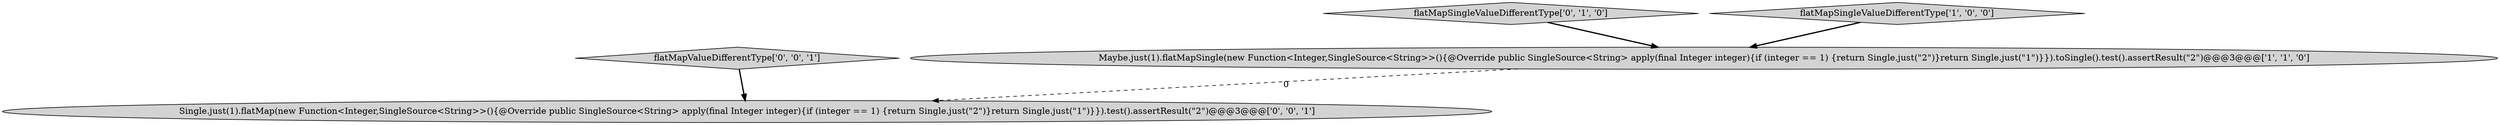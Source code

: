digraph {
1 [style = filled, label = "Maybe.just(1).flatMapSingle(new Function<Integer,SingleSource<String>>(){@Override public SingleSource<String> apply(final Integer integer){if (integer == 1) {return Single.just(\"2\")}return Single.just(\"1\")}}).toSingle().test().assertResult(\"2\")@@@3@@@['1', '1', '0']", fillcolor = lightgray, shape = ellipse image = "AAA0AAABBB1BBB"];
4 [style = filled, label = "Single.just(1).flatMap(new Function<Integer,SingleSource<String>>(){@Override public SingleSource<String> apply(final Integer integer){if (integer == 1) {return Single.just(\"2\")}return Single.just(\"1\")}}).test().assertResult(\"2\")@@@3@@@['0', '0', '1']", fillcolor = lightgray, shape = ellipse image = "AAA0AAABBB3BBB"];
2 [style = filled, label = "flatMapSingleValueDifferentType['0', '1', '0']", fillcolor = lightgray, shape = diamond image = "AAA0AAABBB2BBB"];
3 [style = filled, label = "flatMapValueDifferentType['0', '0', '1']", fillcolor = lightgray, shape = diamond image = "AAA0AAABBB3BBB"];
0 [style = filled, label = "flatMapSingleValueDifferentType['1', '0', '0']", fillcolor = lightgray, shape = diamond image = "AAA0AAABBB1BBB"];
1->4 [style = dashed, label="0"];
2->1 [style = bold, label=""];
3->4 [style = bold, label=""];
0->1 [style = bold, label=""];
}
